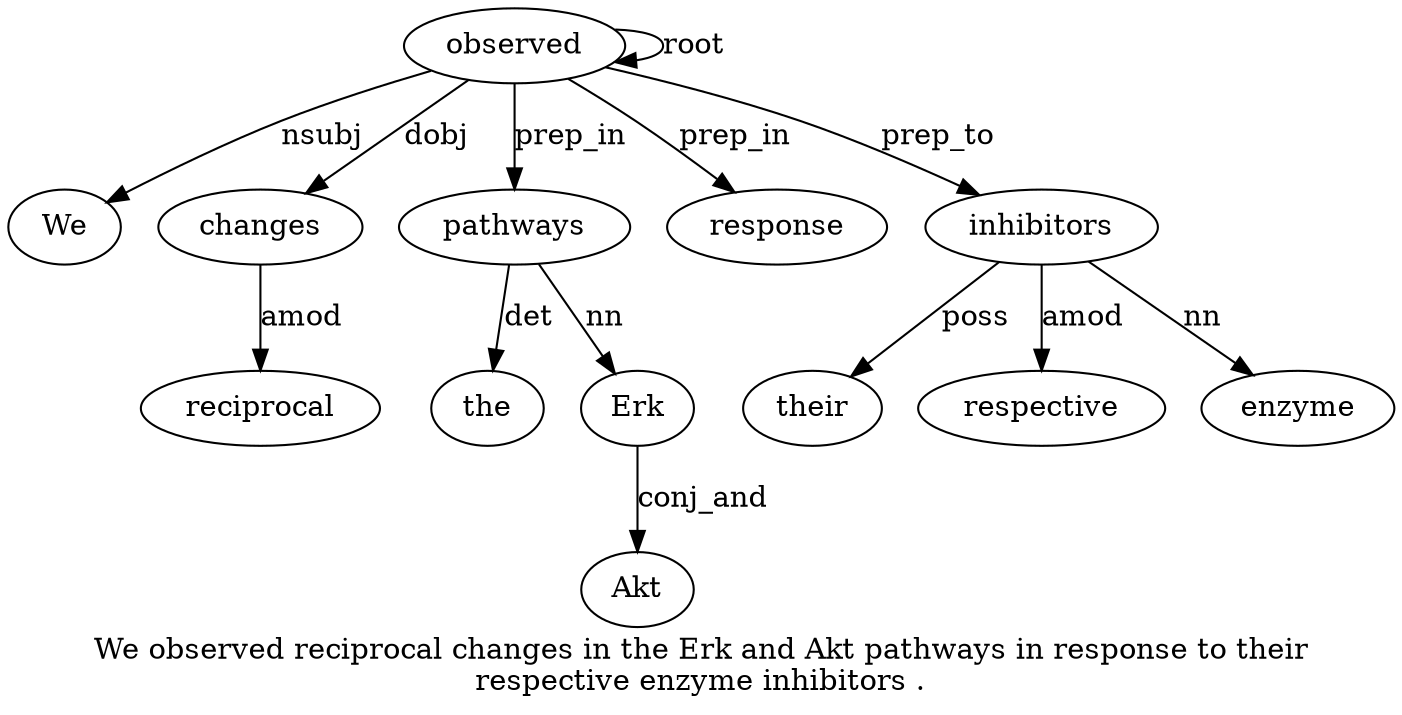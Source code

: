 digraph "We observed reciprocal changes in the Erk and Akt pathways in response to their respective enzyme inhibitors ." {
label="We observed reciprocal changes in the Erk and Akt pathways in response to their
respective enzyme inhibitors .";
observed2 [style=filled, fillcolor=white, label=observed];
We1 [style=filled, fillcolor=white, label=We];
observed2 -> We1  [label=nsubj];
observed2 -> observed2  [label=root];
changes4 [style=filled, fillcolor=white, label=changes];
reciprocal3 [style=filled, fillcolor=white, label=reciprocal];
changes4 -> reciprocal3  [label=amod];
observed2 -> changes4  [label=dobj];
pathways10 [style=filled, fillcolor=white, label=pathways];
the6 [style=filled, fillcolor=white, label=the];
pathways10 -> the6  [label=det];
Erk7 [style=filled, fillcolor=white, label=Erk];
pathways10 -> Erk7  [label=nn];
Akt9 [style=filled, fillcolor=white, label=Akt];
Erk7 -> Akt9  [label=conj_and];
observed2 -> pathways10  [label=prep_in];
response12 [style=filled, fillcolor=white, label=response];
observed2 -> response12  [label=prep_in];
inhibitors17 [style=filled, fillcolor=white, label=inhibitors];
their14 [style=filled, fillcolor=white, label=their];
inhibitors17 -> their14  [label=poss];
respective15 [style=filled, fillcolor=white, label=respective];
inhibitors17 -> respective15  [label=amod];
enzyme16 [style=filled, fillcolor=white, label=enzyme];
inhibitors17 -> enzyme16  [label=nn];
observed2 -> inhibitors17  [label=prep_to];
}
